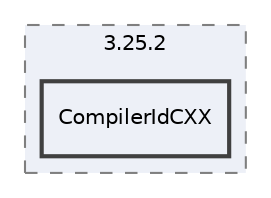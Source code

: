 digraph "C:/Users/Nikola/CLionProjects/OOP_RE/Text_Processor/cmake-build-debug/CMakeFiles/3.25.2/CompilerIdCXX"
{
 // LATEX_PDF_SIZE
  edge [fontname="Helvetica",fontsize="10",labelfontname="Helvetica",labelfontsize="10"];
  node [fontname="Helvetica",fontsize="10",shape=record];
  compound=true
  subgraph clusterdir_9f997318b40e94d678aa765000b4d5fe {
    graph [ bgcolor="#edf0f7", pencolor="grey50", style="filled,dashed,", label="3.25.2", fontname="Helvetica", fontsize="10", URL="dir_9f997318b40e94d678aa765000b4d5fe.html"]
  dir_c147e5bda61b94687a3d63ebeb1b55b0 [shape=box, label="CompilerIdCXX", style="filled,bold,", fillcolor="#edf0f7", color="grey25", URL="dir_c147e5bda61b94687a3d63ebeb1b55b0.html"];
  }
}
